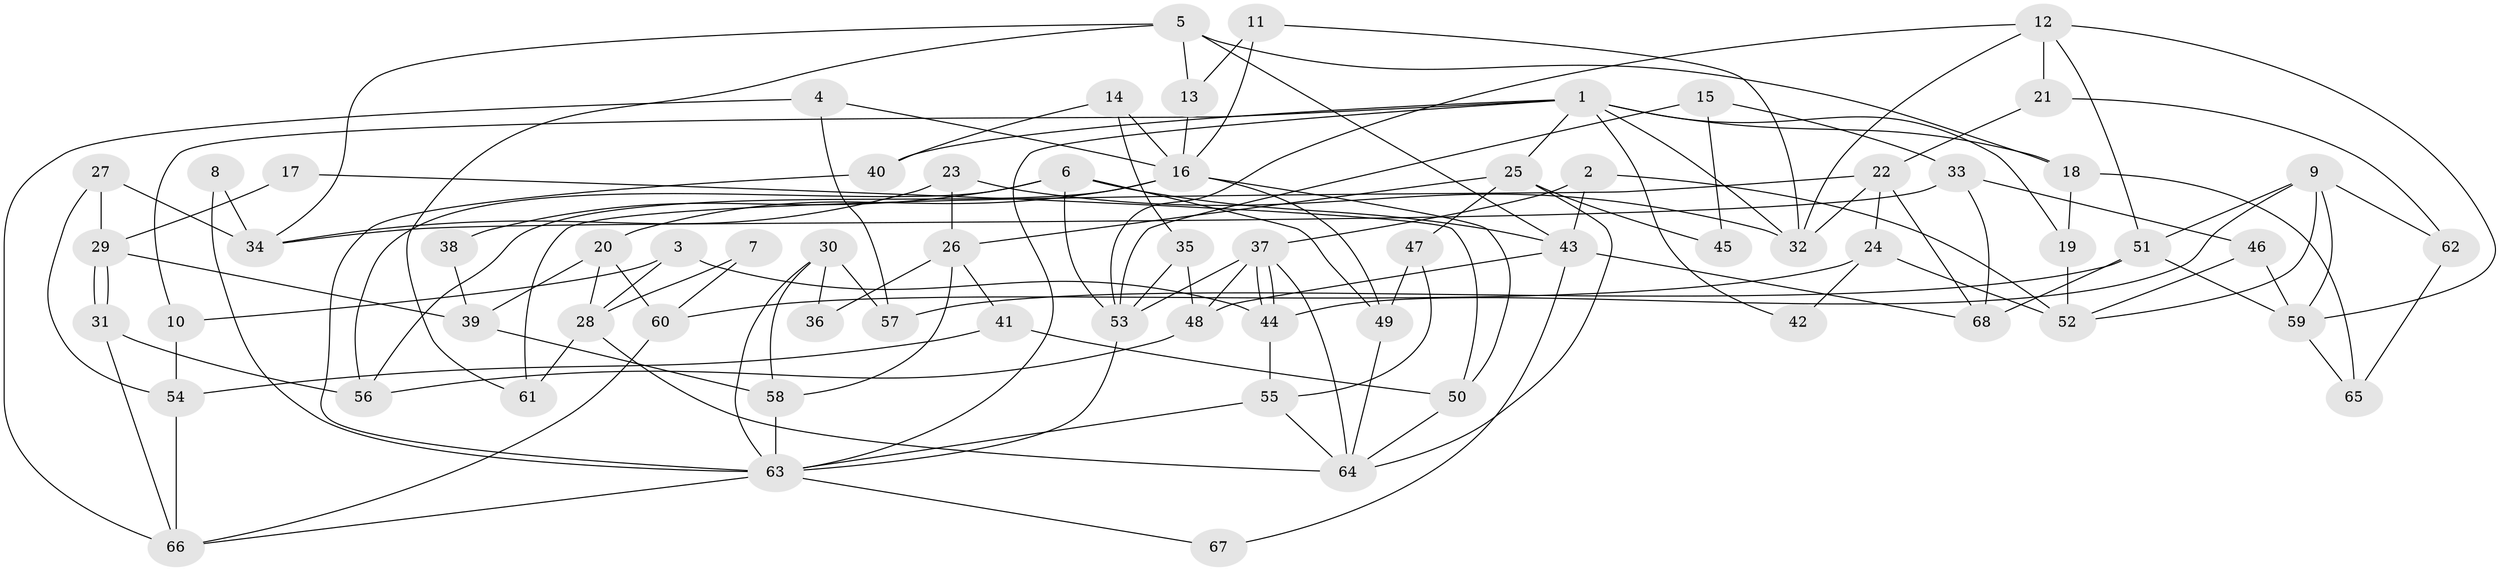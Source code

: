 // Generated by graph-tools (version 1.1) at 2025/11/02/27/25 16:11:23]
// undirected, 68 vertices, 136 edges
graph export_dot {
graph [start="1"]
  node [color=gray90,style=filled];
  1;
  2;
  3;
  4;
  5;
  6;
  7;
  8;
  9;
  10;
  11;
  12;
  13;
  14;
  15;
  16;
  17;
  18;
  19;
  20;
  21;
  22;
  23;
  24;
  25;
  26;
  27;
  28;
  29;
  30;
  31;
  32;
  33;
  34;
  35;
  36;
  37;
  38;
  39;
  40;
  41;
  42;
  43;
  44;
  45;
  46;
  47;
  48;
  49;
  50;
  51;
  52;
  53;
  54;
  55;
  56;
  57;
  58;
  59;
  60;
  61;
  62;
  63;
  64;
  65;
  66;
  67;
  68;
  1 -- 40;
  1 -- 63;
  1 -- 10;
  1 -- 18;
  1 -- 19;
  1 -- 25;
  1 -- 32;
  1 -- 42;
  2 -- 37;
  2 -- 43;
  2 -- 52;
  3 -- 44;
  3 -- 28;
  3 -- 10;
  4 -- 16;
  4 -- 57;
  4 -- 66;
  5 -- 61;
  5 -- 18;
  5 -- 13;
  5 -- 34;
  5 -- 43;
  6 -- 49;
  6 -- 43;
  6 -- 38;
  6 -- 53;
  6 -- 56;
  7 -- 28;
  7 -- 60;
  8 -- 63;
  8 -- 34;
  9 -- 62;
  9 -- 44;
  9 -- 51;
  9 -- 52;
  9 -- 59;
  10 -- 54;
  11 -- 13;
  11 -- 32;
  11 -- 16;
  12 -- 59;
  12 -- 32;
  12 -- 21;
  12 -- 51;
  12 -- 53;
  13 -- 16;
  14 -- 16;
  14 -- 35;
  14 -- 40;
  15 -- 33;
  15 -- 53;
  15 -- 45;
  16 -- 56;
  16 -- 20;
  16 -- 49;
  16 -- 50;
  17 -- 29;
  17 -- 50;
  18 -- 19;
  18 -- 65;
  19 -- 52;
  20 -- 39;
  20 -- 28;
  20 -- 60;
  21 -- 22;
  21 -- 62;
  22 -- 68;
  22 -- 32;
  22 -- 24;
  22 -- 61;
  23 -- 26;
  23 -- 34;
  23 -- 32;
  24 -- 52;
  24 -- 42;
  24 -- 60;
  25 -- 64;
  25 -- 26;
  25 -- 45;
  25 -- 47;
  26 -- 41;
  26 -- 36;
  26 -- 58;
  27 -- 34;
  27 -- 54;
  27 -- 29;
  28 -- 64;
  28 -- 61;
  29 -- 31;
  29 -- 31;
  29 -- 39;
  30 -- 58;
  30 -- 63;
  30 -- 36;
  30 -- 57;
  31 -- 66;
  31 -- 56;
  33 -- 46;
  33 -- 68;
  33 -- 34;
  35 -- 53;
  35 -- 48;
  37 -- 44;
  37 -- 44;
  37 -- 53;
  37 -- 48;
  37 -- 64;
  38 -- 39;
  39 -- 58;
  40 -- 63;
  41 -- 50;
  41 -- 54;
  43 -- 48;
  43 -- 67;
  43 -- 68;
  44 -- 55;
  46 -- 59;
  46 -- 52;
  47 -- 55;
  47 -- 49;
  48 -- 56;
  49 -- 64;
  50 -- 64;
  51 -- 57;
  51 -- 59;
  51 -- 68;
  53 -- 63;
  54 -- 66;
  55 -- 64;
  55 -- 63;
  58 -- 63;
  59 -- 65;
  60 -- 66;
  62 -- 65;
  63 -- 66;
  63 -- 67;
}
